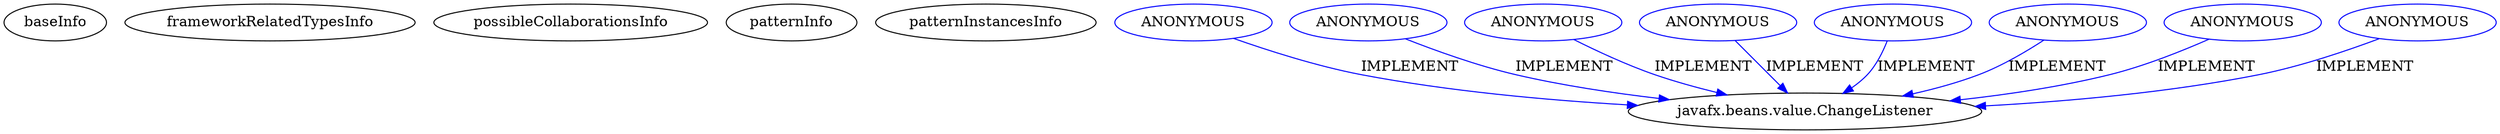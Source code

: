 digraph {
baseInfo[graphId=159,category="pattern",isAnonymous=false,possibleRelation=false]
frameworkRelatedTypesInfo[]
possibleCollaborationsInfo[]
patternInfo[frequency=6.0,patternRootClient=null]
patternInstancesInfo[0="hock323-eventManager~/hock323-eventManager/EventManager-master/src/eventManager/controller/pokerTournament/TournamentController.java~TournamentController~3009",1="hock323-eventManager~/hock323-eventManager/EventManager-master/src/eventManager/controller/pokerTournament/FormatController.java~FormatController~2993",2="bianconejo-CEFX~/bianconejo-CEFX/CEFX-master/src/cefx/CEPrincipalController.java~CEPrincipalController~2114",3="amau-classifier~/amau-classifier/classifier-master/src/main/java/me/data/DataController.java~DataController~1800",4="didygo-gce-display~/didygo-gce-display/gce-display-master/src/proto1/DashBoard.java~DashBoard~2407",5="bianconejo-CEFX~/bianconejo-CEFX/CEFX-master/src/cefx/CECommandeController.java~CECommandeController~2084"]
684[label="javafx.beans.value.ChangeListener",vertexType="FRAMEWORK_INTERFACE_TYPE",isFrameworkType=false]
744[label="ANONYMOUS",vertexType="REFERENCE_ANONYMOUS_DECLARATION",isFrameworkType=false,color=blue]
944[label="ANONYMOUS",vertexType="REFERENCE_ANONYMOUS_DECLARATION",isFrameworkType=false,color=blue]
866[label="ANONYMOUS",vertexType="REFERENCE_ANONYMOUS_DECLARATION",isFrameworkType=false,color=blue]
902[label="ANONYMOUS",vertexType="REFERENCE_ANONYMOUS_DECLARATION",isFrameworkType=false,color=blue]
972[label="ANONYMOUS",vertexType="REFERENCE_ANONYMOUS_DECLARATION",isFrameworkType=false,color=blue]
1014[label="ANONYMOUS",vertexType="REFERENCE_ANONYMOUS_DECLARATION",isFrameworkType=false,color=blue]
803[label="ANONYMOUS",vertexType="REFERENCE_ANONYMOUS_DECLARATION",isFrameworkType=false,color=blue]
986[label="ANONYMOUS",vertexType="REFERENCE_ANONYMOUS_DECLARATION",isFrameworkType=false,color=blue]
972->684[label="IMPLEMENT",color=blue]
1014->684[label="IMPLEMENT",color=blue]
944->684[label="IMPLEMENT",color=blue]
986->684[label="IMPLEMENT",color=blue]
902->684[label="IMPLEMENT",color=blue]
744->684[label="IMPLEMENT",color=blue]
803->684[label="IMPLEMENT",color=blue]
866->684[label="IMPLEMENT",color=blue]
}
